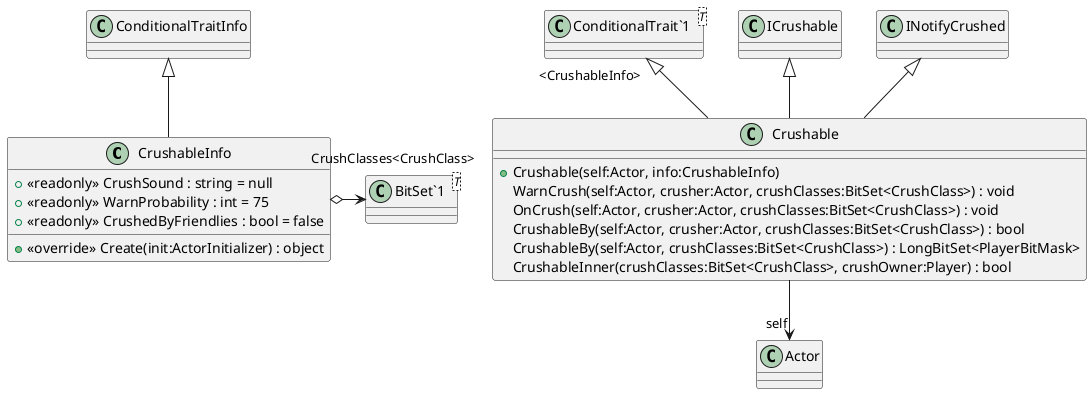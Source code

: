 @startuml
class CrushableInfo {
    + <<readonly>> CrushSound : string = null
    + <<readonly>> WarnProbability : int = 75
    + <<readonly>> CrushedByFriendlies : bool = false
    + <<override>> Create(init:ActorInitializer) : object
}
class Crushable {
    + Crushable(self:Actor, info:CrushableInfo)
    WarnCrush(self:Actor, crusher:Actor, crushClasses:BitSet<CrushClass>) : void
    OnCrush(self:Actor, crusher:Actor, crushClasses:BitSet<CrushClass>) : void
    CrushableBy(self:Actor, crusher:Actor, crushClasses:BitSet<CrushClass>) : bool
    CrushableBy(self:Actor, crushClasses:BitSet<CrushClass>) : LongBitSet<PlayerBitMask>
    CrushableInner(crushClasses:BitSet<CrushClass>, crushOwner:Player) : bool
}
class "BitSet`1"<T> {
}
class "ConditionalTrait`1"<T> {
}
ConditionalTraitInfo <|-- CrushableInfo
CrushableInfo o-> "CrushClasses<CrushClass>" "BitSet`1"
"ConditionalTrait`1" "<CrushableInfo>" <|-- Crushable
ICrushable <|-- Crushable
INotifyCrushed <|-- Crushable
Crushable --> "self" Actor
@enduml
